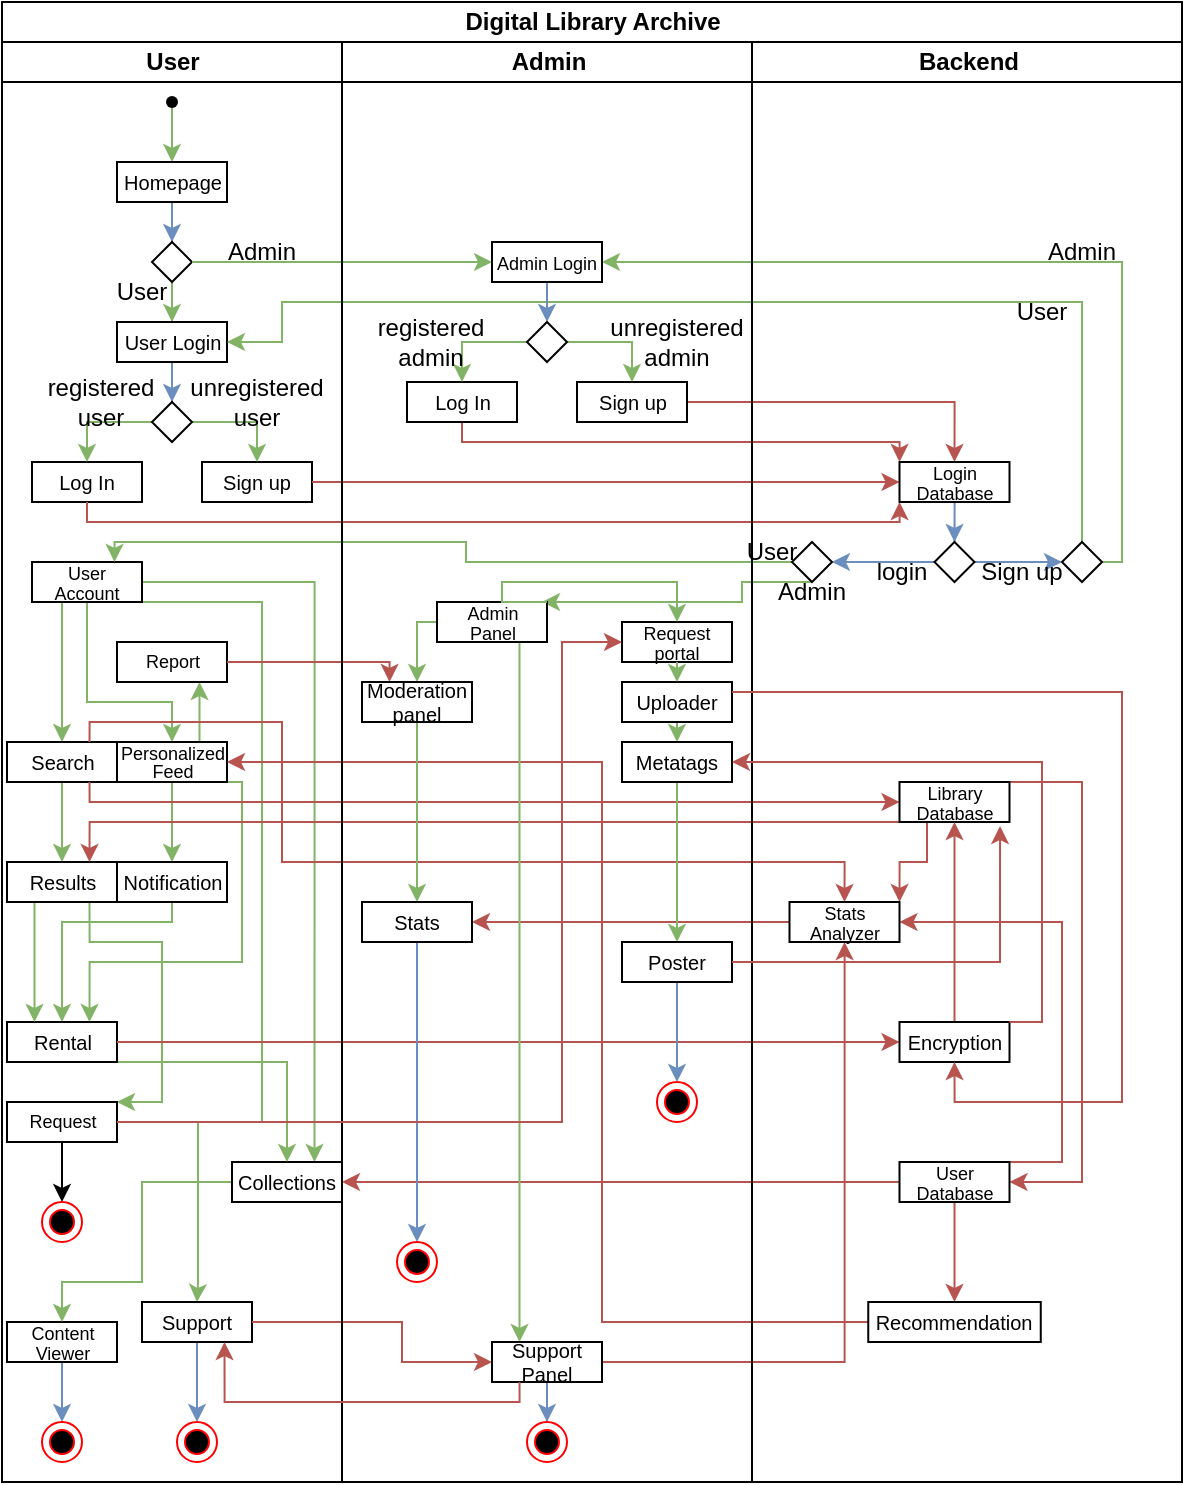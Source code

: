 <mxfile version="24.7.12">
  <diagram name="Page-1" id="_6BbtZnAridV8mcd7BpB">
    <mxGraphModel dx="952" dy="519" grid="1" gridSize="10" guides="1" tooltips="1" connect="1" arrows="1" fold="1" page="1" pageScale="1" pageWidth="850" pageHeight="1100" math="0" shadow="0">
      <root>
        <mxCell id="0" />
        <mxCell id="1" parent="0" />
        <mxCell id="GMaoftWNbb0csuufRk0r-76" style="edgeStyle=orthogonalEdgeStyle;rounded=0;orthogonalLoop=1;jettySize=auto;html=1;entryX=0;entryY=0.5;entryDx=0;entryDy=0;" parent="1" edge="1">
          <mxGeometry relative="1" as="geometry">
            <Array as="points">
              <mxPoint x="440" y="350" />
              <mxPoint x="10" y="350" />
              <mxPoint x="10" y="500" />
            </Array>
            <mxPoint x="440" y="300" as="sourcePoint" />
          </mxGeometry>
        </mxCell>
        <mxCell id="sQbzJU6BTs8ZrNbQ2yf6-5" value="Digital Library Archive" style="swimlane;childLayout=stackLayout;resizeParent=1;resizeParentMax=0;startSize=20;html=1;" parent="1" vertex="1">
          <mxGeometry x="240" y="20" width="590" height="740" as="geometry">
            <mxRectangle x="220" y="20" width="160" height="30" as="alternateBounds" />
          </mxGeometry>
        </mxCell>
        <mxCell id="sQbzJU6BTs8ZrNbQ2yf6-6" value="User" style="swimlane;startSize=20;html=1;" parent="sQbzJU6BTs8ZrNbQ2yf6-5" vertex="1">
          <mxGeometry y="20" width="170" height="720" as="geometry">
            <mxRectangle y="20" width="40" height="560" as="alternateBounds" />
          </mxGeometry>
        </mxCell>
        <mxCell id="hMkO9IF_Y1Dr7hpX967E-74" style="edgeStyle=orthogonalEdgeStyle;rounded=0;orthogonalLoop=1;jettySize=auto;html=1;entryX=0.5;entryY=0;entryDx=0;entryDy=0;strokeColor=#82b366;fillColor=#d5e8d4;" edge="1" parent="sQbzJU6BTs8ZrNbQ2yf6-6" source="sQbzJU6BTs8ZrNbQ2yf6-10" target="sQbzJU6BTs8ZrNbQ2yf6-46">
          <mxGeometry relative="1" as="geometry" />
        </mxCell>
        <mxCell id="sQbzJU6BTs8ZrNbQ2yf6-10" value="" style="shape=waypoint;sketch=0;fillStyle=solid;size=6;pointerEvents=1;points=[];fillColor=none;resizable=0;rotatable=0;perimeter=centerPerimeter;snapToPoint=1;" parent="sQbzJU6BTs8ZrNbQ2yf6-6" vertex="1">
          <mxGeometry x="75" y="20" width="20" height="20" as="geometry" />
        </mxCell>
        <mxCell id="hMkO9IF_Y1Dr7hpX967E-48" style="edgeStyle=orthogonalEdgeStyle;rounded=0;orthogonalLoop=1;jettySize=auto;html=1;entryX=0.5;entryY=0;entryDx=0;entryDy=0;fillColor=#dae8fc;strokeColor=#6c8ebf;" edge="1" parent="sQbzJU6BTs8ZrNbQ2yf6-6" source="sQbzJU6BTs8ZrNbQ2yf6-46" target="hMkO9IF_Y1Dr7hpX967E-47">
          <mxGeometry relative="1" as="geometry" />
        </mxCell>
        <mxCell id="sQbzJU6BTs8ZrNbQ2yf6-46" value="Homepage" style="rounded=0;whiteSpace=wrap;html=1;fontSize=10;" parent="sQbzJU6BTs8ZrNbQ2yf6-6" vertex="1">
          <mxGeometry x="57.5" y="60" width="55" height="20" as="geometry" />
        </mxCell>
        <mxCell id="hMkO9IF_Y1Dr7hpX967E-43" value="Sign up" style="rounded=0;whiteSpace=wrap;html=1;fontSize=10;" vertex="1" parent="sQbzJU6BTs8ZrNbQ2yf6-6">
          <mxGeometry x="100" y="210" width="55" height="20" as="geometry" />
        </mxCell>
        <mxCell id="hMkO9IF_Y1Dr7hpX967E-44" value="Log In" style="rounded=0;whiteSpace=wrap;html=1;fontSize=10;" vertex="1" parent="sQbzJU6BTs8ZrNbQ2yf6-6">
          <mxGeometry x="15" y="210" width="55" height="20" as="geometry" />
        </mxCell>
        <mxCell id="hMkO9IF_Y1Dr7hpX967E-53" style="edgeStyle=orthogonalEdgeStyle;rounded=0;orthogonalLoop=1;jettySize=auto;html=1;entryX=0.5;entryY=0;entryDx=0;entryDy=0;fillColor=#d5e8d4;strokeColor=#82b366;" edge="1" parent="sQbzJU6BTs8ZrNbQ2yf6-6" source="hMkO9IF_Y1Dr7hpX967E-47" target="hMkO9IF_Y1Dr7hpX967E-49">
          <mxGeometry relative="1" as="geometry" />
        </mxCell>
        <mxCell id="hMkO9IF_Y1Dr7hpX967E-47" value="" style="rhombus;whiteSpace=wrap;html=1;" vertex="1" parent="sQbzJU6BTs8ZrNbQ2yf6-6">
          <mxGeometry x="75" y="100" width="20" height="20" as="geometry" />
        </mxCell>
        <mxCell id="hMkO9IF_Y1Dr7hpX967E-58" style="edgeStyle=orthogonalEdgeStyle;rounded=0;orthogonalLoop=1;jettySize=auto;html=1;entryX=0.5;entryY=0;entryDx=0;entryDy=0;fillColor=#dae8fc;strokeColor=#6c8ebf;" edge="1" parent="sQbzJU6BTs8ZrNbQ2yf6-6" source="hMkO9IF_Y1Dr7hpX967E-49" target="hMkO9IF_Y1Dr7hpX967E-55">
          <mxGeometry relative="1" as="geometry" />
        </mxCell>
        <mxCell id="hMkO9IF_Y1Dr7hpX967E-49" value="User Login" style="rounded=0;whiteSpace=wrap;html=1;fontSize=10;" vertex="1" parent="sQbzJU6BTs8ZrNbQ2yf6-6">
          <mxGeometry x="57.5" y="140" width="55" height="20" as="geometry" />
        </mxCell>
        <mxCell id="hMkO9IF_Y1Dr7hpX967E-56" style="edgeStyle=orthogonalEdgeStyle;rounded=0;orthogonalLoop=1;jettySize=auto;html=1;exitX=0;exitY=0.5;exitDx=0;exitDy=0;entryX=0.5;entryY=0;entryDx=0;entryDy=0;fillColor=#d5e8d4;strokeColor=#82b366;" edge="1" parent="sQbzJU6BTs8ZrNbQ2yf6-6" source="hMkO9IF_Y1Dr7hpX967E-55" target="hMkO9IF_Y1Dr7hpX967E-44">
          <mxGeometry relative="1" as="geometry" />
        </mxCell>
        <mxCell id="hMkO9IF_Y1Dr7hpX967E-57" style="edgeStyle=orthogonalEdgeStyle;rounded=0;orthogonalLoop=1;jettySize=auto;html=1;exitX=1;exitY=0.5;exitDx=0;exitDy=0;entryX=0.5;entryY=0;entryDx=0;entryDy=0;fillColor=#d5e8d4;strokeColor=#82b366;" edge="1" parent="sQbzJU6BTs8ZrNbQ2yf6-6" source="hMkO9IF_Y1Dr7hpX967E-55" target="hMkO9IF_Y1Dr7hpX967E-43">
          <mxGeometry relative="1" as="geometry" />
        </mxCell>
        <mxCell id="hMkO9IF_Y1Dr7hpX967E-55" value="" style="rhombus;whiteSpace=wrap;html=1;" vertex="1" parent="sQbzJU6BTs8ZrNbQ2yf6-6">
          <mxGeometry x="75" y="180" width="20" height="20" as="geometry" />
        </mxCell>
        <mxCell id="hMkO9IF_Y1Dr7hpX967E-89" style="edgeStyle=orthogonalEdgeStyle;rounded=0;orthogonalLoop=1;jettySize=auto;html=1;entryX=0.5;entryY=0;entryDx=0;entryDy=0;fillColor=#d5e8d4;strokeColor=#82b366;" edge="1" parent="sQbzJU6BTs8ZrNbQ2yf6-6" source="sQbzJU6BTs8ZrNbQ2yf6-18" target="sQbzJU6BTs8ZrNbQ2yf6-22">
          <mxGeometry relative="1" as="geometry">
            <Array as="points">
              <mxPoint x="43" y="330" />
              <mxPoint x="85" y="330" />
            </Array>
          </mxGeometry>
        </mxCell>
        <mxCell id="hMkO9IF_Y1Dr7hpX967E-91" style="edgeStyle=orthogonalEdgeStyle;rounded=0;orthogonalLoop=1;jettySize=auto;html=1;entryX=0.5;entryY=0;entryDx=0;entryDy=0;fillColor=#d5e8d4;strokeColor=#82b366;" edge="1" parent="sQbzJU6BTs8ZrNbQ2yf6-6" source="sQbzJU6BTs8ZrNbQ2yf6-18" target="sQbzJU6BTs8ZrNbQ2yf6-19">
          <mxGeometry relative="1" as="geometry">
            <Array as="points">
              <mxPoint x="30" y="290" />
            </Array>
          </mxGeometry>
        </mxCell>
        <mxCell id="hMkO9IF_Y1Dr7hpX967E-161" style="edgeStyle=orthogonalEdgeStyle;rounded=0;orthogonalLoop=1;jettySize=auto;html=1;exitX=1;exitY=1;exitDx=0;exitDy=0;entryX=0.5;entryY=0;entryDx=0;entryDy=0;fillColor=#d5e8d4;strokeColor=#82b366;" edge="1" parent="sQbzJU6BTs8ZrNbQ2yf6-6" source="sQbzJU6BTs8ZrNbQ2yf6-18" target="sQbzJU6BTs8ZrNbQ2yf6-26">
          <mxGeometry relative="1" as="geometry">
            <Array as="points">
              <mxPoint x="130" y="280" />
              <mxPoint x="130" y="540" />
              <mxPoint x="98" y="540" />
              <mxPoint x="98" y="620" />
            </Array>
          </mxGeometry>
        </mxCell>
        <mxCell id="hMkO9IF_Y1Dr7hpX967E-169" style="edgeStyle=orthogonalEdgeStyle;rounded=0;orthogonalLoop=1;jettySize=auto;html=1;exitX=1;exitY=0;exitDx=0;exitDy=0;entryX=0.75;entryY=0;entryDx=0;entryDy=0;fillColor=#d5e8d4;strokeColor=#82b366;" edge="1" parent="sQbzJU6BTs8ZrNbQ2yf6-6" source="sQbzJU6BTs8ZrNbQ2yf6-18" target="hMkO9IF_Y1Dr7hpX967E-118">
          <mxGeometry relative="1" as="geometry">
            <Array as="points">
              <mxPoint x="70" y="270" />
              <mxPoint x="156" y="270" />
            </Array>
          </mxGeometry>
        </mxCell>
        <mxCell id="sQbzJU6BTs8ZrNbQ2yf6-18" value="&lt;p style=&quot;line-height: 100%;&quot;&gt;&lt;font style=&quot;font-size: 9px;&quot;&gt;User Account&lt;/font&gt;&lt;/p&gt;" style="rounded=0;whiteSpace=wrap;html=1;fontSize=10;" parent="sQbzJU6BTs8ZrNbQ2yf6-6" vertex="1">
          <mxGeometry x="15" y="260" width="55" height="20" as="geometry" />
        </mxCell>
        <mxCell id="hMkO9IF_Y1Dr7hpX967E-128" style="edgeStyle=orthogonalEdgeStyle;rounded=0;orthogonalLoop=1;jettySize=auto;html=1;entryX=0.5;entryY=0;entryDx=0;entryDy=0;fillColor=#d5e8d4;strokeColor=#82b366;" edge="1" parent="sQbzJU6BTs8ZrNbQ2yf6-6" source="sQbzJU6BTs8ZrNbQ2yf6-22" target="sQbzJU6BTs8ZrNbQ2yf6-63">
          <mxGeometry relative="1" as="geometry" />
        </mxCell>
        <mxCell id="hMkO9IF_Y1Dr7hpX967E-168" style="edgeStyle=orthogonalEdgeStyle;rounded=0;orthogonalLoop=1;jettySize=auto;html=1;exitX=1;exitY=0.5;exitDx=0;exitDy=0;entryX=0.75;entryY=0;entryDx=0;entryDy=0;fillColor=#d5e8d4;strokeColor=#82b366;" edge="1" parent="sQbzJU6BTs8ZrNbQ2yf6-6" source="sQbzJU6BTs8ZrNbQ2yf6-22" target="sQbzJU6BTs8ZrNbQ2yf6-42">
          <mxGeometry relative="1" as="geometry">
            <Array as="points">
              <mxPoint x="113" y="370" />
              <mxPoint x="120" y="370" />
              <mxPoint x="120" y="460" />
              <mxPoint x="44" y="460" />
            </Array>
          </mxGeometry>
        </mxCell>
        <mxCell id="hMkO9IF_Y1Dr7hpX967E-221" style="edgeStyle=orthogonalEdgeStyle;rounded=0;orthogonalLoop=1;jettySize=auto;html=1;exitX=0.75;exitY=0;exitDx=0;exitDy=0;entryX=0.75;entryY=1;entryDx=0;entryDy=0;fillColor=#d5e8d4;strokeColor=#82b366;" edge="1" parent="sQbzJU6BTs8ZrNbQ2yf6-6" source="sQbzJU6BTs8ZrNbQ2yf6-22" target="hMkO9IF_Y1Dr7hpX967E-220">
          <mxGeometry relative="1" as="geometry" />
        </mxCell>
        <mxCell id="sQbzJU6BTs8ZrNbQ2yf6-22" value="&lt;p style=&quot;line-height: 100%; font-size: 9px;&quot;&gt;&lt;font style=&quot;font-size: 9px;&quot;&gt;Personalized Feed&lt;/font&gt;&lt;/p&gt;" style="rounded=0;whiteSpace=wrap;html=1;fontSize=10;" parent="sQbzJU6BTs8ZrNbQ2yf6-6" vertex="1">
          <mxGeometry x="57.5" y="350" width="55" height="20" as="geometry" />
        </mxCell>
        <mxCell id="hMkO9IF_Y1Dr7hpX967E-123" style="edgeStyle=orthogonalEdgeStyle;rounded=0;orthogonalLoop=1;jettySize=auto;html=1;fillColor=#d5e8d4;strokeColor=#82b366;" edge="1" parent="sQbzJU6BTs8ZrNbQ2yf6-6" source="sQbzJU6BTs8ZrNbQ2yf6-19">
          <mxGeometry relative="1" as="geometry">
            <mxPoint x="30.0" y="410.0" as="targetPoint" />
          </mxGeometry>
        </mxCell>
        <mxCell id="sQbzJU6BTs8ZrNbQ2yf6-19" value="Search" style="rounded=0;whiteSpace=wrap;html=1;fontSize=10;" parent="sQbzJU6BTs8ZrNbQ2yf6-6" vertex="1">
          <mxGeometry x="2.5" y="350" width="55" height="20" as="geometry" />
        </mxCell>
        <mxCell id="hMkO9IF_Y1Dr7hpX967E-167" style="edgeStyle=orthogonalEdgeStyle;rounded=0;orthogonalLoop=1;jettySize=auto;html=1;exitX=0.5;exitY=1;exitDx=0;exitDy=0;entryX=0.5;entryY=0;entryDx=0;entryDy=0;fillColor=#d5e8d4;strokeColor=#82b366;" edge="1" parent="sQbzJU6BTs8ZrNbQ2yf6-6" source="sQbzJU6BTs8ZrNbQ2yf6-63" target="sQbzJU6BTs8ZrNbQ2yf6-42">
          <mxGeometry relative="1" as="geometry">
            <Array as="points">
              <mxPoint x="85" y="440" />
              <mxPoint x="30" y="440" />
            </Array>
          </mxGeometry>
        </mxCell>
        <mxCell id="sQbzJU6BTs8ZrNbQ2yf6-63" value="Notification" style="rounded=0;whiteSpace=wrap;html=1;fontSize=10;" parent="sQbzJU6BTs8ZrNbQ2yf6-6" vertex="1">
          <mxGeometry x="57.5" y="410" width="55" height="20" as="geometry" />
        </mxCell>
        <mxCell id="hMkO9IF_Y1Dr7hpX967E-132" style="edgeStyle=orthogonalEdgeStyle;rounded=0;orthogonalLoop=1;jettySize=auto;html=1;entryX=0.5;entryY=0;entryDx=0;entryDy=0;fillColor=#dae8fc;strokeColor=#6c8ebf;" edge="1" parent="sQbzJU6BTs8ZrNbQ2yf6-6" source="sQbzJU6BTs8ZrNbQ2yf6-61" target="hMkO9IF_Y1Dr7hpX967E-130">
          <mxGeometry relative="1" as="geometry" />
        </mxCell>
        <mxCell id="sQbzJU6BTs8ZrNbQ2yf6-61" value="&lt;p style=&quot;line-height: 100%;&quot;&gt;&lt;font style=&quot;font-size: 9px;&quot;&gt;Content Viewer&lt;/font&gt;&lt;/p&gt;" style="rounded=0;whiteSpace=wrap;html=1;fontSize=10;" parent="sQbzJU6BTs8ZrNbQ2yf6-6" vertex="1">
          <mxGeometry x="2.5" y="640" width="55" height="20" as="geometry" />
        </mxCell>
        <mxCell id="hMkO9IF_Y1Dr7hpX967E-122" style="edgeStyle=orthogonalEdgeStyle;rounded=0;orthogonalLoop=1;jettySize=auto;html=1;entryX=0.5;entryY=0;entryDx=0;entryDy=0;fillColor=#d5e8d4;strokeColor=#82b366;" edge="1" parent="sQbzJU6BTs8ZrNbQ2yf6-6" source="hMkO9IF_Y1Dr7hpX967E-118" target="sQbzJU6BTs8ZrNbQ2yf6-61">
          <mxGeometry relative="1" as="geometry">
            <Array as="points">
              <mxPoint x="70" y="570" />
              <mxPoint x="70" y="620" />
              <mxPoint x="30" y="620" />
            </Array>
          </mxGeometry>
        </mxCell>
        <mxCell id="hMkO9IF_Y1Dr7hpX967E-118" value="&lt;font size=&quot;1&quot;&gt;Collections&lt;/font&gt;" style="rounded=0;whiteSpace=wrap;html=1;fontSize=10;" vertex="1" parent="sQbzJU6BTs8ZrNbQ2yf6-6">
          <mxGeometry x="115" y="560" width="55" height="20" as="geometry" />
        </mxCell>
        <mxCell id="hMkO9IF_Y1Dr7hpX967E-170" style="edgeStyle=orthogonalEdgeStyle;rounded=0;orthogonalLoop=1;jettySize=auto;html=1;exitX=1;exitY=1;exitDx=0;exitDy=0;entryX=0.5;entryY=0;entryDx=0;entryDy=0;fillColor=#d5e8d4;strokeColor=#82b366;" edge="1" parent="sQbzJU6BTs8ZrNbQ2yf6-6" source="sQbzJU6BTs8ZrNbQ2yf6-42" target="hMkO9IF_Y1Dr7hpX967E-118">
          <mxGeometry relative="1" as="geometry">
            <Array as="points">
              <mxPoint x="143" y="510" />
            </Array>
          </mxGeometry>
        </mxCell>
        <mxCell id="sQbzJU6BTs8ZrNbQ2yf6-42" value="Rental" style="rounded=0;whiteSpace=wrap;html=1;fontSize=10;" parent="sQbzJU6BTs8ZrNbQ2yf6-6" vertex="1">
          <mxGeometry x="2.5" y="490" width="55" height="20" as="geometry" />
        </mxCell>
        <mxCell id="hMkO9IF_Y1Dr7hpX967E-166" style="edgeStyle=orthogonalEdgeStyle;rounded=0;orthogonalLoop=1;jettySize=auto;html=1;exitX=0.25;exitY=1;exitDx=0;exitDy=0;entryX=0.25;entryY=0;entryDx=0;entryDy=0;fillColor=#d5e8d4;strokeColor=#82b366;" edge="1" parent="sQbzJU6BTs8ZrNbQ2yf6-6" source="hMkO9IF_Y1Dr7hpX967E-124" target="sQbzJU6BTs8ZrNbQ2yf6-42">
          <mxGeometry relative="1" as="geometry" />
        </mxCell>
        <mxCell id="hMkO9IF_Y1Dr7hpX967E-239" style="edgeStyle=orthogonalEdgeStyle;rounded=0;orthogonalLoop=1;jettySize=auto;html=1;exitX=0.75;exitY=1;exitDx=0;exitDy=0;entryX=1;entryY=0;entryDx=0;entryDy=0;fillColor=#d5e8d4;strokeColor=#82b366;" edge="1" parent="sQbzJU6BTs8ZrNbQ2yf6-6" source="hMkO9IF_Y1Dr7hpX967E-124" target="hMkO9IF_Y1Dr7hpX967E-223">
          <mxGeometry relative="1" as="geometry">
            <Array as="points">
              <mxPoint x="44" y="450" />
              <mxPoint x="80" y="450" />
              <mxPoint x="80" y="530" />
            </Array>
          </mxGeometry>
        </mxCell>
        <mxCell id="hMkO9IF_Y1Dr7hpX967E-124" value="Results" style="rounded=0;whiteSpace=wrap;html=1;fontSize=10;" vertex="1" parent="sQbzJU6BTs8ZrNbQ2yf6-6">
          <mxGeometry x="2.5" y="410" width="55" height="20" as="geometry" />
        </mxCell>
        <mxCell id="hMkO9IF_Y1Dr7hpX967E-130" value="" style="ellipse;html=1;shape=endState;fillColor=#000000;strokeColor=#ff0000;" vertex="1" parent="sQbzJU6BTs8ZrNbQ2yf6-6">
          <mxGeometry x="20" y="690" width="20" height="20" as="geometry" />
        </mxCell>
        <mxCell id="hMkO9IF_Y1Dr7hpX967E-141" style="edgeStyle=orthogonalEdgeStyle;rounded=0;orthogonalLoop=1;jettySize=auto;html=1;entryX=0.5;entryY=0;entryDx=0;entryDy=0;fillColor=#dae8fc;strokeColor=#6c8ebf;" edge="1" parent="sQbzJU6BTs8ZrNbQ2yf6-6" source="sQbzJU6BTs8ZrNbQ2yf6-26" target="hMkO9IF_Y1Dr7hpX967E-131">
          <mxGeometry relative="1" as="geometry" />
        </mxCell>
        <mxCell id="sQbzJU6BTs8ZrNbQ2yf6-26" value="Support" style="rounded=0;whiteSpace=wrap;html=1;fontSize=10;" parent="sQbzJU6BTs8ZrNbQ2yf6-6" vertex="1">
          <mxGeometry x="70" y="630" width="55" height="20" as="geometry" />
        </mxCell>
        <mxCell id="hMkO9IF_Y1Dr7hpX967E-131" value="" style="ellipse;html=1;shape=endState;fillColor=#000000;strokeColor=#ff0000;" vertex="1" parent="sQbzJU6BTs8ZrNbQ2yf6-6">
          <mxGeometry x="87.5" y="690" width="20" height="20" as="geometry" />
        </mxCell>
        <mxCell id="hMkO9IF_Y1Dr7hpX967E-204" value="Admin" style="text;html=1;align=center;verticalAlign=middle;whiteSpace=wrap;rounded=0;" vertex="1" parent="sQbzJU6BTs8ZrNbQ2yf6-6">
          <mxGeometry x="100" y="90" width="60" height="30" as="geometry" />
        </mxCell>
        <mxCell id="hMkO9IF_Y1Dr7hpX967E-205" value="User" style="text;html=1;align=center;verticalAlign=middle;whiteSpace=wrap;rounded=0;" vertex="1" parent="sQbzJU6BTs8ZrNbQ2yf6-6">
          <mxGeometry x="40" y="110" width="60" height="30" as="geometry" />
        </mxCell>
        <mxCell id="hMkO9IF_Y1Dr7hpX967E-206" value="registered user" style="text;html=1;align=center;verticalAlign=middle;whiteSpace=wrap;rounded=0;" vertex="1" parent="sQbzJU6BTs8ZrNbQ2yf6-6">
          <mxGeometry x="27.5" y="170" width="42.5" height="20" as="geometry" />
        </mxCell>
        <mxCell id="hMkO9IF_Y1Dr7hpX967E-209" value="unregistered user" style="text;html=1;align=center;verticalAlign=middle;whiteSpace=wrap;rounded=0;" vertex="1" parent="sQbzJU6BTs8ZrNbQ2yf6-6">
          <mxGeometry x="106.25" y="170" width="42.5" height="20" as="geometry" />
        </mxCell>
        <mxCell id="hMkO9IF_Y1Dr7hpX967E-220" value="&lt;p style=&quot;line-height: 100%; font-size: 9px;&quot;&gt;Report&lt;/p&gt;" style="rounded=0;whiteSpace=wrap;html=1;fontSize=10;" vertex="1" parent="sQbzJU6BTs8ZrNbQ2yf6-6">
          <mxGeometry x="57.5" y="300" width="55" height="20" as="geometry" />
        </mxCell>
        <mxCell id="hMkO9IF_Y1Dr7hpX967E-242" style="edgeStyle=orthogonalEdgeStyle;rounded=0;orthogonalLoop=1;jettySize=auto;html=1;entryX=0.5;entryY=0;entryDx=0;entryDy=0;" edge="1" parent="sQbzJU6BTs8ZrNbQ2yf6-6" source="hMkO9IF_Y1Dr7hpX967E-223" target="hMkO9IF_Y1Dr7hpX967E-241">
          <mxGeometry relative="1" as="geometry" />
        </mxCell>
        <mxCell id="hMkO9IF_Y1Dr7hpX967E-223" value="&lt;p style=&quot;line-height: 100%; font-size: 9px;&quot;&gt;Request&lt;/p&gt;" style="rounded=0;whiteSpace=wrap;html=1;fontSize=10;" vertex="1" parent="sQbzJU6BTs8ZrNbQ2yf6-6">
          <mxGeometry x="2.5" y="530" width="55" height="20" as="geometry" />
        </mxCell>
        <mxCell id="hMkO9IF_Y1Dr7hpX967E-241" value="" style="ellipse;html=1;shape=endState;fillColor=#000000;strokeColor=#ff0000;" vertex="1" parent="sQbzJU6BTs8ZrNbQ2yf6-6">
          <mxGeometry x="20" y="580" width="20" height="20" as="geometry" />
        </mxCell>
        <mxCell id="hMkO9IF_Y1Dr7hpX967E-54" style="edgeStyle=orthogonalEdgeStyle;rounded=0;orthogonalLoop=1;jettySize=auto;html=1;entryX=0;entryY=0.5;entryDx=0;entryDy=0;fillColor=#d5e8d4;strokeColor=#82b366;" edge="1" parent="sQbzJU6BTs8ZrNbQ2yf6-5" source="hMkO9IF_Y1Dr7hpX967E-47" target="hMkO9IF_Y1Dr7hpX967E-50">
          <mxGeometry relative="1" as="geometry" />
        </mxCell>
        <mxCell id="hMkO9IF_Y1Dr7hpX967E-67" style="edgeStyle=orthogonalEdgeStyle;rounded=0;orthogonalLoop=1;jettySize=auto;html=1;entryX=0;entryY=0.5;entryDx=0;entryDy=0;fillColor=#f8cecc;strokeColor=#b85450;" edge="1" parent="sQbzJU6BTs8ZrNbQ2yf6-5" source="hMkO9IF_Y1Dr7hpX967E-43" target="sQbzJU6BTs8ZrNbQ2yf6-21">
          <mxGeometry relative="1" as="geometry" />
        </mxCell>
        <mxCell id="hMkO9IF_Y1Dr7hpX967E-71" style="edgeStyle=orthogonalEdgeStyle;rounded=0;orthogonalLoop=1;jettySize=auto;html=1;exitX=1;exitY=0.5;exitDx=0;exitDy=0;entryX=0.5;entryY=0;entryDx=0;entryDy=0;fillColor=#f8cecc;strokeColor=#b85450;" edge="1" parent="sQbzJU6BTs8ZrNbQ2yf6-5" source="hMkO9IF_Y1Dr7hpX967E-59" target="sQbzJU6BTs8ZrNbQ2yf6-21">
          <mxGeometry relative="1" as="geometry" />
        </mxCell>
        <mxCell id="hMkO9IF_Y1Dr7hpX967E-73" style="edgeStyle=orthogonalEdgeStyle;rounded=0;orthogonalLoop=1;jettySize=auto;html=1;exitX=0.5;exitY=1;exitDx=0;exitDy=0;entryX=0;entryY=1;entryDx=0;entryDy=0;fillColor=#f8cecc;strokeColor=#b85450;" edge="1" parent="sQbzJU6BTs8ZrNbQ2yf6-5" source="hMkO9IF_Y1Dr7hpX967E-44" target="sQbzJU6BTs8ZrNbQ2yf6-21">
          <mxGeometry relative="1" as="geometry">
            <Array as="points">
              <mxPoint x="43" y="260" />
              <mxPoint x="449" y="260" />
            </Array>
          </mxGeometry>
        </mxCell>
        <mxCell id="hMkO9IF_Y1Dr7hpX967E-80" style="edgeStyle=orthogonalEdgeStyle;rounded=0;orthogonalLoop=1;jettySize=auto;html=1;entryX=1;entryY=0.5;entryDx=0;entryDy=0;fillColor=#d5e8d4;strokeColor=#82b366;" edge="1" parent="sQbzJU6BTs8ZrNbQ2yf6-5" source="hMkO9IF_Y1Dr7hpX967E-78" target="hMkO9IF_Y1Dr7hpX967E-50">
          <mxGeometry relative="1" as="geometry">
            <Array as="points">
              <mxPoint x="560" y="280" />
              <mxPoint x="560" y="130" />
            </Array>
          </mxGeometry>
        </mxCell>
        <mxCell id="hMkO9IF_Y1Dr7hpX967E-81" style="edgeStyle=orthogonalEdgeStyle;rounded=0;orthogonalLoop=1;jettySize=auto;html=1;entryX=1;entryY=0.5;entryDx=0;entryDy=0;exitX=0.5;exitY=0;exitDx=0;exitDy=0;fillColor=#d5e8d4;strokeColor=#82b366;" edge="1" parent="sQbzJU6BTs8ZrNbQ2yf6-5" source="hMkO9IF_Y1Dr7hpX967E-78" target="hMkO9IF_Y1Dr7hpX967E-49">
          <mxGeometry relative="1" as="geometry">
            <mxPoint x="540" y="280" as="sourcePoint" />
            <Array as="points">
              <mxPoint x="540" y="270" />
              <mxPoint x="540" y="150" />
              <mxPoint x="140" y="150" />
              <mxPoint x="140" y="170" />
            </Array>
          </mxGeometry>
        </mxCell>
        <mxCell id="hMkO9IF_Y1Dr7hpX967E-99" style="edgeStyle=orthogonalEdgeStyle;rounded=0;orthogonalLoop=1;jettySize=auto;html=1;exitX=0.5;exitY=1;exitDx=0;exitDy=0;fillColor=#d5e8d4;strokeColor=#82b366;" edge="1" parent="sQbzJU6BTs8ZrNbQ2yf6-5" source="hMkO9IF_Y1Dr7hpX967E-82">
          <mxGeometry relative="1" as="geometry">
            <mxPoint x="270" y="300" as="targetPoint" />
            <Array as="points">
              <mxPoint x="370" y="290" />
              <mxPoint x="370" y="300" />
            </Array>
          </mxGeometry>
        </mxCell>
        <mxCell id="hMkO9IF_Y1Dr7hpX967E-101" style="edgeStyle=orthogonalEdgeStyle;rounded=0;orthogonalLoop=1;jettySize=auto;html=1;entryX=0;entryY=0;entryDx=0;entryDy=0;fillColor=#f8cecc;strokeColor=#b85450;" edge="1" parent="sQbzJU6BTs8ZrNbQ2yf6-5" source="hMkO9IF_Y1Dr7hpX967E-60" target="sQbzJU6BTs8ZrNbQ2yf6-21">
          <mxGeometry relative="1" as="geometry">
            <Array as="points">
              <mxPoint x="230" y="220" />
              <mxPoint x="449" y="220" />
            </Array>
          </mxGeometry>
        </mxCell>
        <mxCell id="hMkO9IF_Y1Dr7hpX967E-152" style="edgeStyle=orthogonalEdgeStyle;rounded=0;orthogonalLoop=1;jettySize=auto;html=1;exitX=0.75;exitY=1;exitDx=0;exitDy=0;entryX=0;entryY=0.5;entryDx=0;entryDy=0;fillColor=#f8cecc;strokeColor=#b85450;" edge="1" parent="sQbzJU6BTs8ZrNbQ2yf6-5" source="sQbzJU6BTs8ZrNbQ2yf6-19" target="sQbzJU6BTs8ZrNbQ2yf6-23">
          <mxGeometry relative="1" as="geometry">
            <Array as="points">
              <mxPoint x="44" y="400" />
            </Array>
          </mxGeometry>
        </mxCell>
        <mxCell id="hMkO9IF_Y1Dr7hpX967E-153" style="edgeStyle=orthogonalEdgeStyle;rounded=0;orthogonalLoop=1;jettySize=auto;html=1;exitX=0;exitY=1;exitDx=0;exitDy=0;entryX=0.75;entryY=0;entryDx=0;entryDy=0;fillColor=#f8cecc;strokeColor=#b85450;" edge="1" parent="sQbzJU6BTs8ZrNbQ2yf6-5" source="sQbzJU6BTs8ZrNbQ2yf6-23" target="hMkO9IF_Y1Dr7hpX967E-124">
          <mxGeometry relative="1" as="geometry">
            <Array as="points">
              <mxPoint x="44" y="410" />
            </Array>
          </mxGeometry>
        </mxCell>
        <mxCell id="hMkO9IF_Y1Dr7hpX967E-155" style="edgeStyle=orthogonalEdgeStyle;rounded=0;orthogonalLoop=1;jettySize=auto;html=1;exitX=1;exitY=0.5;exitDx=0;exitDy=0;entryX=0;entryY=0.5;entryDx=0;entryDy=0;fillColor=#f8cecc;strokeColor=#b85450;" edge="1" parent="sQbzJU6BTs8ZrNbQ2yf6-5" source="sQbzJU6BTs8ZrNbQ2yf6-42" target="hMkO9IF_Y1Dr7hpX967E-8">
          <mxGeometry relative="1" as="geometry" />
        </mxCell>
        <mxCell id="hMkO9IF_Y1Dr7hpX967E-162" style="edgeStyle=orthogonalEdgeStyle;rounded=0;orthogonalLoop=1;jettySize=auto;html=1;exitX=1;exitY=0.5;exitDx=0;exitDy=0;entryX=0;entryY=0.5;entryDx=0;entryDy=0;fillColor=#f8cecc;strokeColor=#b85450;" edge="1" parent="sQbzJU6BTs8ZrNbQ2yf6-5" source="sQbzJU6BTs8ZrNbQ2yf6-26" target="hMkO9IF_Y1Dr7hpX967E-94">
          <mxGeometry relative="1" as="geometry">
            <Array as="points">
              <mxPoint x="200" y="660" />
              <mxPoint x="200" y="680" />
            </Array>
          </mxGeometry>
        </mxCell>
        <mxCell id="hMkO9IF_Y1Dr7hpX967E-172" style="edgeStyle=orthogonalEdgeStyle;rounded=0;orthogonalLoop=1;jettySize=auto;html=1;entryX=1;entryY=0.5;entryDx=0;entryDy=0;fillColor=#f8cecc;strokeColor=#b85450;" edge="1" parent="sQbzJU6BTs8ZrNbQ2yf6-5" source="hMkO9IF_Y1Dr7hpX967E-133" target="hMkO9IF_Y1Dr7hpX967E-118">
          <mxGeometry relative="1" as="geometry" />
        </mxCell>
        <mxCell id="hMkO9IF_Y1Dr7hpX967E-177" style="edgeStyle=orthogonalEdgeStyle;rounded=0;orthogonalLoop=1;jettySize=auto;html=1;entryX=1;entryY=0.5;entryDx=0;entryDy=0;fillColor=#f8cecc;strokeColor=#b85450;" edge="1" parent="sQbzJU6BTs8ZrNbQ2yf6-5" source="hMkO9IF_Y1Dr7hpX967E-173" target="sQbzJU6BTs8ZrNbQ2yf6-22">
          <mxGeometry relative="1" as="geometry">
            <Array as="points">
              <mxPoint x="300" y="660" />
              <mxPoint x="300" y="380" />
            </Array>
          </mxGeometry>
        </mxCell>
        <mxCell id="hMkO9IF_Y1Dr7hpX967E-199" style="edgeStyle=orthogonalEdgeStyle;rounded=0;orthogonalLoop=1;jettySize=auto;html=1;exitX=0;exitY=0.5;exitDx=0;exitDy=0;entryX=1;entryY=0.5;entryDx=0;entryDy=0;fillColor=#f8cecc;strokeColor=#b85450;" edge="1" parent="sQbzJU6BTs8ZrNbQ2yf6-5" source="hMkO9IF_Y1Dr7hpX967E-191" target="sQbzJU6BTs8ZrNbQ2yf6-24">
          <mxGeometry relative="1" as="geometry" />
        </mxCell>
        <mxCell id="hMkO9IF_Y1Dr7hpX967E-202" style="edgeStyle=orthogonalEdgeStyle;rounded=0;orthogonalLoop=1;jettySize=auto;html=1;exitX=1;exitY=0.5;exitDx=0;exitDy=0;fillColor=#f8cecc;strokeColor=#b85450;" edge="1" parent="sQbzJU6BTs8ZrNbQ2yf6-5" source="hMkO9IF_Y1Dr7hpX967E-94" target="hMkO9IF_Y1Dr7hpX967E-191">
          <mxGeometry relative="1" as="geometry" />
        </mxCell>
        <mxCell id="hMkO9IF_Y1Dr7hpX967E-203" style="edgeStyle=orthogonalEdgeStyle;rounded=0;orthogonalLoop=1;jettySize=auto;html=1;exitX=0.75;exitY=0;exitDx=0;exitDy=0;entryX=0.5;entryY=0;entryDx=0;entryDy=0;fillColor=#f8cecc;strokeColor=#b85450;" edge="1" parent="sQbzJU6BTs8ZrNbQ2yf6-5" source="sQbzJU6BTs8ZrNbQ2yf6-19" target="hMkO9IF_Y1Dr7hpX967E-191">
          <mxGeometry relative="1" as="geometry">
            <Array as="points">
              <mxPoint x="44" y="360" />
              <mxPoint x="140" y="360" />
              <mxPoint x="140" y="430" />
              <mxPoint x="421" y="430" />
            </Array>
          </mxGeometry>
        </mxCell>
        <mxCell id="hMkO9IF_Y1Dr7hpX967E-218" style="edgeStyle=orthogonalEdgeStyle;rounded=0;orthogonalLoop=1;jettySize=auto;html=1;exitX=0;exitY=0.5;exitDx=0;exitDy=0;entryX=0.75;entryY=0;entryDx=0;entryDy=0;fillColor=#d5e8d4;strokeColor=#82b366;" edge="1" parent="sQbzJU6BTs8ZrNbQ2yf6-5" source="hMkO9IF_Y1Dr7hpX967E-82" target="sQbzJU6BTs8ZrNbQ2yf6-18">
          <mxGeometry relative="1" as="geometry">
            <Array as="points">
              <mxPoint x="232" y="280" />
              <mxPoint x="232" y="270" />
              <mxPoint x="56" y="270" />
            </Array>
          </mxGeometry>
        </mxCell>
        <mxCell id="hMkO9IF_Y1Dr7hpX967E-222" style="edgeStyle=orthogonalEdgeStyle;rounded=0;orthogonalLoop=1;jettySize=auto;html=1;exitX=1;exitY=0.5;exitDx=0;exitDy=0;entryX=0.25;entryY=0;entryDx=0;entryDy=0;fillColor=#f8cecc;strokeColor=#b85450;" edge="1" parent="sQbzJU6BTs8ZrNbQ2yf6-5" source="hMkO9IF_Y1Dr7hpX967E-220" target="hMkO9IF_Y1Dr7hpX967E-96">
          <mxGeometry relative="1" as="geometry">
            <Array as="points">
              <mxPoint x="194" y="330" />
            </Array>
          </mxGeometry>
        </mxCell>
        <mxCell id="sQbzJU6BTs8ZrNbQ2yf6-7" value="Admin" style="swimlane;startSize=20;html=1;" parent="sQbzJU6BTs8ZrNbQ2yf6-5" vertex="1">
          <mxGeometry x="170" y="20" width="205" height="720" as="geometry" />
        </mxCell>
        <mxCell id="hMkO9IF_Y1Dr7hpX967E-116" style="edgeStyle=orthogonalEdgeStyle;rounded=0;orthogonalLoop=1;jettySize=auto;html=1;exitX=0;exitY=0.5;exitDx=0;exitDy=0;entryX=0.5;entryY=0;entryDx=0;entryDy=0;fillColor=#d5e8d4;strokeColor=#82b366;" edge="1" parent="sQbzJU6BTs8ZrNbQ2yf6-7" source="sQbzJU6BTs8ZrNbQ2yf6-20" target="hMkO9IF_Y1Dr7hpX967E-96">
          <mxGeometry relative="1" as="geometry" />
        </mxCell>
        <mxCell id="hMkO9IF_Y1Dr7hpX967E-225" style="edgeStyle=orthogonalEdgeStyle;rounded=0;orthogonalLoop=1;jettySize=auto;html=1;exitX=0.75;exitY=1;exitDx=0;exitDy=0;entryX=0.25;entryY=0;entryDx=0;entryDy=0;fillColor=#d5e8d4;strokeColor=#82b366;" edge="1" parent="sQbzJU6BTs8ZrNbQ2yf6-7" source="sQbzJU6BTs8ZrNbQ2yf6-20" target="hMkO9IF_Y1Dr7hpX967E-94">
          <mxGeometry relative="1" as="geometry">
            <Array as="points" />
          </mxGeometry>
        </mxCell>
        <mxCell id="sQbzJU6BTs8ZrNbQ2yf6-20" value="&lt;font style=&quot;font-size: 9px;&quot;&gt;Admin&lt;/font&gt;&lt;div style=&quot;line-height: 100%; font-size: 9px;&quot;&gt;Panel&lt;/div&gt;" style="rounded=0;whiteSpace=wrap;html=1;fontSize=10;" parent="sQbzJU6BTs8ZrNbQ2yf6-7" vertex="1">
          <mxGeometry x="47.5" y="280" width="55" height="20" as="geometry" />
        </mxCell>
        <mxCell id="hMkO9IF_Y1Dr7hpX967E-64" style="edgeStyle=orthogonalEdgeStyle;rounded=0;orthogonalLoop=1;jettySize=auto;html=1;exitX=0.5;exitY=1;exitDx=0;exitDy=0;entryX=0.5;entryY=0;entryDx=0;entryDy=0;fillColor=#dae8fc;strokeColor=#6c8ebf;" edge="1" parent="sQbzJU6BTs8ZrNbQ2yf6-7" source="hMkO9IF_Y1Dr7hpX967E-50" target="hMkO9IF_Y1Dr7hpX967E-63">
          <mxGeometry relative="1" as="geometry" />
        </mxCell>
        <mxCell id="hMkO9IF_Y1Dr7hpX967E-50" value="&lt;p style=&quot;line-height: 100%;&quot;&gt;&lt;font style=&quot;font-size: 9px;&quot;&gt;Admin Login&lt;/font&gt;&lt;/p&gt;" style="rounded=0;whiteSpace=wrap;html=1;fontSize=10;" vertex="1" parent="sQbzJU6BTs8ZrNbQ2yf6-7">
          <mxGeometry x="75" y="100" width="55" height="20" as="geometry" />
        </mxCell>
        <mxCell id="hMkO9IF_Y1Dr7hpX967E-59" value="Sign up" style="rounded=0;whiteSpace=wrap;html=1;fontSize=10;" vertex="1" parent="sQbzJU6BTs8ZrNbQ2yf6-7">
          <mxGeometry x="117.5" y="170" width="55" height="20" as="geometry" />
        </mxCell>
        <mxCell id="hMkO9IF_Y1Dr7hpX967E-60" value="Log In" style="rounded=0;whiteSpace=wrap;html=1;fontSize=10;" vertex="1" parent="sQbzJU6BTs8ZrNbQ2yf6-7">
          <mxGeometry x="32.5" y="170" width="55" height="20" as="geometry" />
        </mxCell>
        <mxCell id="hMkO9IF_Y1Dr7hpX967E-61" style="edgeStyle=orthogonalEdgeStyle;rounded=0;orthogonalLoop=1;jettySize=auto;html=1;exitX=0;exitY=0.5;exitDx=0;exitDy=0;entryX=0.5;entryY=0;entryDx=0;entryDy=0;fillColor=#d5e8d4;strokeColor=#82b366;" edge="1" parent="sQbzJU6BTs8ZrNbQ2yf6-7" source="hMkO9IF_Y1Dr7hpX967E-63" target="hMkO9IF_Y1Dr7hpX967E-60">
          <mxGeometry relative="1" as="geometry" />
        </mxCell>
        <mxCell id="hMkO9IF_Y1Dr7hpX967E-62" style="edgeStyle=orthogonalEdgeStyle;rounded=0;orthogonalLoop=1;jettySize=auto;html=1;exitX=1;exitY=0.5;exitDx=0;exitDy=0;entryX=0.5;entryY=0;entryDx=0;entryDy=0;fillColor=#d5e8d4;strokeColor=#82b366;" edge="1" parent="sQbzJU6BTs8ZrNbQ2yf6-7" source="hMkO9IF_Y1Dr7hpX967E-63" target="hMkO9IF_Y1Dr7hpX967E-59">
          <mxGeometry relative="1" as="geometry" />
        </mxCell>
        <mxCell id="hMkO9IF_Y1Dr7hpX967E-63" value="" style="rhombus;whiteSpace=wrap;html=1;" vertex="1" parent="sQbzJU6BTs8ZrNbQ2yf6-7">
          <mxGeometry x="92.5" y="140" width="20" height="20" as="geometry" />
        </mxCell>
        <mxCell id="hMkO9IF_Y1Dr7hpX967E-180" style="edgeStyle=orthogonalEdgeStyle;rounded=0;orthogonalLoop=1;jettySize=auto;html=1;entryX=0.5;entryY=0;entryDx=0;entryDy=0;fillColor=#dae8fc;strokeColor=#6c8ebf;" edge="1" parent="sQbzJU6BTs8ZrNbQ2yf6-7" source="hMkO9IF_Y1Dr7hpX967E-94" target="hMkO9IF_Y1Dr7hpX967E-179">
          <mxGeometry relative="1" as="geometry" />
        </mxCell>
        <mxCell id="hMkO9IF_Y1Dr7hpX967E-94" value="Support Panel" style="rounded=0;whiteSpace=wrap;html=1;fontSize=10;" vertex="1" parent="sQbzJU6BTs8ZrNbQ2yf6-7">
          <mxGeometry x="75" y="650" width="55" height="20" as="geometry" />
        </mxCell>
        <mxCell id="hMkO9IF_Y1Dr7hpX967E-138" style="edgeStyle=orthogonalEdgeStyle;rounded=0;orthogonalLoop=1;jettySize=auto;html=1;entryX=0.5;entryY=0;entryDx=0;entryDy=0;fillColor=#d5e8d4;strokeColor=#82b366;" edge="1" parent="sQbzJU6BTs8ZrNbQ2yf6-7" source="hMkO9IF_Y1Dr7hpX967E-96" target="sQbzJU6BTs8ZrNbQ2yf6-24">
          <mxGeometry relative="1" as="geometry" />
        </mxCell>
        <mxCell id="hMkO9IF_Y1Dr7hpX967E-96" value="Moderation panel" style="rounded=0;whiteSpace=wrap;html=1;fontSize=10;" vertex="1" parent="sQbzJU6BTs8ZrNbQ2yf6-7">
          <mxGeometry x="10" y="320" width="55" height="20" as="geometry" />
        </mxCell>
        <mxCell id="hMkO9IF_Y1Dr7hpX967E-145" style="edgeStyle=orthogonalEdgeStyle;rounded=0;orthogonalLoop=1;jettySize=auto;html=1;exitX=0.5;exitY=1;exitDx=0;exitDy=0;entryX=0.5;entryY=0;entryDx=0;entryDy=0;fillColor=#dae8fc;strokeColor=#6c8ebf;" edge="1" parent="sQbzJU6BTs8ZrNbQ2yf6-7" source="sQbzJU6BTs8ZrNbQ2yf6-24" target="hMkO9IF_Y1Dr7hpX967E-144">
          <mxGeometry relative="1" as="geometry" />
        </mxCell>
        <mxCell id="sQbzJU6BTs8ZrNbQ2yf6-24" value="Stats" style="rounded=0;whiteSpace=wrap;html=1;fontSize=10;" parent="sQbzJU6BTs8ZrNbQ2yf6-7" vertex="1">
          <mxGeometry x="10" y="430" width="55" height="20" as="geometry" />
        </mxCell>
        <mxCell id="hMkO9IF_Y1Dr7hpX967E-238" style="edgeStyle=orthogonalEdgeStyle;rounded=0;orthogonalLoop=1;jettySize=auto;html=1;exitX=0.5;exitY=1;exitDx=0;exitDy=0;entryX=0.5;entryY=0;entryDx=0;entryDy=0;fillColor=#d5e8d4;strokeColor=#82b366;" edge="1" parent="sQbzJU6BTs8ZrNbQ2yf6-7" source="hMkO9IF_Y1Dr7hpX967E-113" target="hMkO9IF_Y1Dr7hpX967E-136">
          <mxGeometry relative="1" as="geometry" />
        </mxCell>
        <mxCell id="hMkO9IF_Y1Dr7hpX967E-113" value="Uploader" style="rounded=0;whiteSpace=wrap;html=1;fontSize=10;" vertex="1" parent="sQbzJU6BTs8ZrNbQ2yf6-7">
          <mxGeometry x="140" y="320" width="55" height="20" as="geometry" />
        </mxCell>
        <mxCell id="hMkO9IF_Y1Dr7hpX967E-234" style="edgeStyle=orthogonalEdgeStyle;rounded=0;orthogonalLoop=1;jettySize=auto;html=1;entryX=0.5;entryY=0;entryDx=0;entryDy=0;fillColor=#d5e8d4;strokeColor=#82b366;" edge="1" parent="sQbzJU6BTs8ZrNbQ2yf6-7" source="hMkO9IF_Y1Dr7hpX967E-136" target="hMkO9IF_Y1Dr7hpX967E-232">
          <mxGeometry relative="1" as="geometry" />
        </mxCell>
        <mxCell id="hMkO9IF_Y1Dr7hpX967E-136" value="Metatags" style="rounded=0;whiteSpace=wrap;html=1;fontSize=10;" vertex="1" parent="sQbzJU6BTs8ZrNbQ2yf6-7">
          <mxGeometry x="140" y="350" width="55" height="20" as="geometry" />
        </mxCell>
        <mxCell id="hMkO9IF_Y1Dr7hpX967E-144" value="" style="ellipse;html=1;shape=endState;fillColor=#000000;strokeColor=#ff0000;" vertex="1" parent="sQbzJU6BTs8ZrNbQ2yf6-7">
          <mxGeometry x="27.5" y="600" width="20" height="20" as="geometry" />
        </mxCell>
        <mxCell id="hMkO9IF_Y1Dr7hpX967E-179" value="" style="ellipse;html=1;shape=endState;fillColor=#000000;strokeColor=#ff0000;" vertex="1" parent="sQbzJU6BTs8ZrNbQ2yf6-7">
          <mxGeometry x="92.5" y="690" width="20" height="20" as="geometry" />
        </mxCell>
        <mxCell id="hMkO9IF_Y1Dr7hpX967E-181" value="" style="ellipse;html=1;shape=endState;fillColor=#000000;strokeColor=#ff0000;" vertex="1" parent="sQbzJU6BTs8ZrNbQ2yf6-7">
          <mxGeometry x="157.5" y="520" width="20" height="20" as="geometry" />
        </mxCell>
        <mxCell id="hMkO9IF_Y1Dr7hpX967E-207" value="registered admin" style="text;html=1;align=center;verticalAlign=middle;whiteSpace=wrap;rounded=0;" vertex="1" parent="sQbzJU6BTs8ZrNbQ2yf6-7">
          <mxGeometry x="22.5" y="140" width="42.5" height="20" as="geometry" />
        </mxCell>
        <mxCell id="hMkO9IF_Y1Dr7hpX967E-208" value="unregistered admin" style="text;html=1;align=center;verticalAlign=middle;whiteSpace=wrap;rounded=0;" vertex="1" parent="sQbzJU6BTs8ZrNbQ2yf6-7">
          <mxGeometry x="146.25" y="140" width="42.5" height="20" as="geometry" />
        </mxCell>
        <mxCell id="hMkO9IF_Y1Dr7hpX967E-233" style="edgeStyle=orthogonalEdgeStyle;rounded=0;orthogonalLoop=1;jettySize=auto;html=1;exitX=0.5;exitY=1;exitDx=0;exitDy=0;entryX=0.5;entryY=0;entryDx=0;entryDy=0;fillColor=#dae8fc;strokeColor=#6c8ebf;" edge="1" parent="sQbzJU6BTs8ZrNbQ2yf6-7" source="hMkO9IF_Y1Dr7hpX967E-232" target="hMkO9IF_Y1Dr7hpX967E-181">
          <mxGeometry relative="1" as="geometry" />
        </mxCell>
        <mxCell id="hMkO9IF_Y1Dr7hpX967E-232" value="Poster" style="rounded=0;whiteSpace=wrap;html=1;fontSize=10;" vertex="1" parent="sQbzJU6BTs8ZrNbQ2yf6-7">
          <mxGeometry x="140" y="450" width="55" height="20" as="geometry" />
        </mxCell>
        <mxCell id="hMkO9IF_Y1Dr7hpX967E-226" value="&lt;p style=&quot;line-height: 100%;&quot;&gt;&lt;font style=&quot;font-size: 9px;&quot;&gt;Request portal&lt;/font&gt;&lt;/p&gt;" style="rounded=0;whiteSpace=wrap;html=1;fontSize=10;" vertex="1" parent="sQbzJU6BTs8ZrNbQ2yf6-7">
          <mxGeometry x="140" y="290" width="55" height="20" as="geometry" />
        </mxCell>
        <mxCell id="hMkO9IF_Y1Dr7hpX967E-227" style="edgeStyle=orthogonalEdgeStyle;rounded=0;orthogonalLoop=1;jettySize=auto;html=1;exitX=1;exitY=0;exitDx=0;exitDy=0;entryX=0.5;entryY=0;entryDx=0;entryDy=0;fillColor=#d5e8d4;strokeColor=#82b366;" edge="1" parent="sQbzJU6BTs8ZrNbQ2yf6-7" source="sQbzJU6BTs8ZrNbQ2yf6-20" target="hMkO9IF_Y1Dr7hpX967E-226">
          <mxGeometry relative="1" as="geometry">
            <Array as="points">
              <mxPoint x="80" y="280" />
              <mxPoint x="80" y="270" />
              <mxPoint x="168" y="270" />
            </Array>
          </mxGeometry>
        </mxCell>
        <mxCell id="hMkO9IF_Y1Dr7hpX967E-228" style="edgeStyle=orthogonalEdgeStyle;rounded=0;orthogonalLoop=1;jettySize=auto;html=1;exitX=0.5;exitY=1;exitDx=0;exitDy=0;entryX=0.5;entryY=0;entryDx=0;entryDy=0;fillColor=#d5e8d4;strokeColor=#82b366;" edge="1" parent="sQbzJU6BTs8ZrNbQ2yf6-7" source="hMkO9IF_Y1Dr7hpX967E-226" target="hMkO9IF_Y1Dr7hpX967E-113">
          <mxGeometry relative="1" as="geometry" />
        </mxCell>
        <mxCell id="sQbzJU6BTs8ZrNbQ2yf6-8" value="Backend" style="swimlane;startSize=20;html=1;" parent="sQbzJU6BTs8ZrNbQ2yf6-5" vertex="1">
          <mxGeometry x="375" y="20" width="215" height="720" as="geometry" />
        </mxCell>
        <mxCell id="hMkO9IF_Y1Dr7hpX967E-183" style="edgeStyle=orthogonalEdgeStyle;rounded=0;orthogonalLoop=1;jettySize=auto;html=1;exitX=1;exitY=0;exitDx=0;exitDy=0;entryX=1;entryY=0.5;entryDx=0;entryDy=0;fillColor=#f8cecc;strokeColor=#b85450;" edge="1" parent="sQbzJU6BTs8ZrNbQ2yf6-8" source="sQbzJU6BTs8ZrNbQ2yf6-23" target="hMkO9IF_Y1Dr7hpX967E-133">
          <mxGeometry relative="1" as="geometry">
            <Array as="points">
              <mxPoint x="165" y="370" />
              <mxPoint x="165" y="570" />
            </Array>
          </mxGeometry>
        </mxCell>
        <mxCell id="hMkO9IF_Y1Dr7hpX967E-201" style="edgeStyle=orthogonalEdgeStyle;rounded=0;orthogonalLoop=1;jettySize=auto;html=1;exitX=0.25;exitY=1;exitDx=0;exitDy=0;entryX=1;entryY=0;entryDx=0;entryDy=0;fillColor=#f8cecc;strokeColor=#b85450;" edge="1" parent="sQbzJU6BTs8ZrNbQ2yf6-8" source="sQbzJU6BTs8ZrNbQ2yf6-23" target="hMkO9IF_Y1Dr7hpX967E-191">
          <mxGeometry relative="1" as="geometry" />
        </mxCell>
        <mxCell id="sQbzJU6BTs8ZrNbQ2yf6-23" value="&lt;p style=&quot;line-height: 100%;&quot;&gt;&lt;font style=&quot;font-size: 9px;&quot;&gt;Library Database&lt;/font&gt;&lt;/p&gt;" style="rounded=0;whiteSpace=wrap;html=1;fontSize=10;" parent="sQbzJU6BTs8ZrNbQ2yf6-8" vertex="1">
          <mxGeometry x="73.75" y="370" width="55" height="20" as="geometry" />
        </mxCell>
        <mxCell id="hMkO9IF_Y1Dr7hpX967E-157" style="edgeStyle=orthogonalEdgeStyle;rounded=0;orthogonalLoop=1;jettySize=auto;html=1;entryX=0.5;entryY=1;entryDx=0;entryDy=0;fillColor=#f8cecc;strokeColor=#b85450;" edge="1" parent="sQbzJU6BTs8ZrNbQ2yf6-8" source="hMkO9IF_Y1Dr7hpX967E-8" target="sQbzJU6BTs8ZrNbQ2yf6-23">
          <mxGeometry relative="1" as="geometry" />
        </mxCell>
        <mxCell id="hMkO9IF_Y1Dr7hpX967E-8" value="Encryption" style="rounded=0;whiteSpace=wrap;html=1;fontSize=10;" vertex="1" parent="sQbzJU6BTs8ZrNbQ2yf6-8">
          <mxGeometry x="73.75" y="490" width="55" height="20" as="geometry" />
        </mxCell>
        <mxCell id="hMkO9IF_Y1Dr7hpX967E-77" style="edgeStyle=orthogonalEdgeStyle;rounded=0;orthogonalLoop=1;jettySize=auto;html=1;entryX=0.5;entryY=0;entryDx=0;entryDy=0;fillColor=#dae8fc;strokeColor=#6c8ebf;" edge="1" parent="sQbzJU6BTs8ZrNbQ2yf6-8" source="sQbzJU6BTs8ZrNbQ2yf6-21" target="hMkO9IF_Y1Dr7hpX967E-76">
          <mxGeometry relative="1" as="geometry" />
        </mxCell>
        <mxCell id="sQbzJU6BTs8ZrNbQ2yf6-21" value="&lt;p style=&quot;line-height: 100%;&quot;&gt;&lt;font style=&quot;font-size: 9px;&quot;&gt;Login Database&lt;/font&gt;&lt;/p&gt;" style="rounded=0;whiteSpace=wrap;html=1;fontSize=10;" parent="sQbzJU6BTs8ZrNbQ2yf6-8" vertex="1">
          <mxGeometry x="73.75" y="210" width="55" height="20" as="geometry" />
        </mxCell>
        <mxCell id="hMkO9IF_Y1Dr7hpX967E-85" style="edgeStyle=orthogonalEdgeStyle;rounded=0;orthogonalLoop=1;jettySize=auto;html=1;fillColor=#dae8fc;strokeColor=#6c8ebf;" edge="1" parent="sQbzJU6BTs8ZrNbQ2yf6-8" source="hMkO9IF_Y1Dr7hpX967E-76" target="hMkO9IF_Y1Dr7hpX967E-78">
          <mxGeometry relative="1" as="geometry" />
        </mxCell>
        <mxCell id="hMkO9IF_Y1Dr7hpX967E-86" style="edgeStyle=orthogonalEdgeStyle;rounded=0;orthogonalLoop=1;jettySize=auto;html=1;exitX=0;exitY=0.5;exitDx=0;exitDy=0;entryX=1;entryY=0.5;entryDx=0;entryDy=0;fillColor=#dae8fc;strokeColor=#6c8ebf;" edge="1" parent="sQbzJU6BTs8ZrNbQ2yf6-8" source="hMkO9IF_Y1Dr7hpX967E-76" target="hMkO9IF_Y1Dr7hpX967E-82">
          <mxGeometry relative="1" as="geometry" />
        </mxCell>
        <mxCell id="hMkO9IF_Y1Dr7hpX967E-76" value="" style="rhombus;whiteSpace=wrap;html=1;" vertex="1" parent="sQbzJU6BTs8ZrNbQ2yf6-8">
          <mxGeometry x="91.25" y="250" width="20" height="20" as="geometry" />
        </mxCell>
        <mxCell id="hMkO9IF_Y1Dr7hpX967E-78" value="" style="rhombus;whiteSpace=wrap;html=1;" vertex="1" parent="sQbzJU6BTs8ZrNbQ2yf6-8">
          <mxGeometry x="155" y="250" width="20" height="20" as="geometry" />
        </mxCell>
        <mxCell id="hMkO9IF_Y1Dr7hpX967E-82" value="" style="rhombus;whiteSpace=wrap;html=1;" vertex="1" parent="sQbzJU6BTs8ZrNbQ2yf6-8">
          <mxGeometry x="20" y="250" width="20" height="20" as="geometry" />
        </mxCell>
        <mxCell id="hMkO9IF_Y1Dr7hpX967E-176" style="edgeStyle=orthogonalEdgeStyle;rounded=0;orthogonalLoop=1;jettySize=auto;html=1;entryX=0.5;entryY=0;entryDx=0;entryDy=0;fillColor=#f8cecc;strokeColor=#b85450;" edge="1" parent="sQbzJU6BTs8ZrNbQ2yf6-8" source="hMkO9IF_Y1Dr7hpX967E-133" target="hMkO9IF_Y1Dr7hpX967E-173">
          <mxGeometry relative="1" as="geometry" />
        </mxCell>
        <mxCell id="hMkO9IF_Y1Dr7hpX967E-200" style="edgeStyle=orthogonalEdgeStyle;rounded=0;orthogonalLoop=1;jettySize=auto;html=1;exitX=0.75;exitY=0;exitDx=0;exitDy=0;entryX=1;entryY=0.5;entryDx=0;entryDy=0;fillColor=#f8cecc;strokeColor=#b85450;" edge="1" parent="sQbzJU6BTs8ZrNbQ2yf6-8" source="hMkO9IF_Y1Dr7hpX967E-133" target="hMkO9IF_Y1Dr7hpX967E-191">
          <mxGeometry relative="1" as="geometry">
            <Array as="points">
              <mxPoint x="155" y="560" />
              <mxPoint x="155" y="440" />
            </Array>
          </mxGeometry>
        </mxCell>
        <mxCell id="hMkO9IF_Y1Dr7hpX967E-133" value="&lt;p style=&quot;line-height: 100%;&quot;&gt;&lt;font style=&quot;font-size: 9px;&quot;&gt;User Database&lt;/font&gt;&lt;/p&gt;" style="rounded=0;whiteSpace=wrap;html=1;fontSize=10;" vertex="1" parent="sQbzJU6BTs8ZrNbQ2yf6-8">
          <mxGeometry x="73.75" y="560" width="55" height="20" as="geometry" />
        </mxCell>
        <mxCell id="hMkO9IF_Y1Dr7hpX967E-173" value="&lt;p style=&quot;line-height: 100%;&quot;&gt;&lt;font size=&quot;1&quot;&gt;Recommendation&lt;/font&gt;&lt;/p&gt;" style="rounded=0;whiteSpace=wrap;html=1;fontSize=10;" vertex="1" parent="sQbzJU6BTs8ZrNbQ2yf6-8">
          <mxGeometry x="58.13" y="630" width="86.25" height="20" as="geometry" />
        </mxCell>
        <mxCell id="hMkO9IF_Y1Dr7hpX967E-191" value="&lt;p style=&quot;line-height: 100%;&quot;&gt;&lt;font style=&quot;font-size: 9px;&quot;&gt;Stats Analyzer&lt;/font&gt;&lt;/p&gt;" style="rounded=0;whiteSpace=wrap;html=1;fontSize=10;" vertex="1" parent="sQbzJU6BTs8ZrNbQ2yf6-8">
          <mxGeometry x="18.75" y="430" width="55" height="20" as="geometry" />
        </mxCell>
        <mxCell id="hMkO9IF_Y1Dr7hpX967E-210" value="Admin" style="text;html=1;align=center;verticalAlign=middle;whiteSpace=wrap;rounded=0;" vertex="1" parent="sQbzJU6BTs8ZrNbQ2yf6-8">
          <mxGeometry y="260" width="60" height="30" as="geometry" />
        </mxCell>
        <mxCell id="hMkO9IF_Y1Dr7hpX967E-211" value="User" style="text;html=1;align=center;verticalAlign=middle;whiteSpace=wrap;rounded=0;" vertex="1" parent="sQbzJU6BTs8ZrNbQ2yf6-8">
          <mxGeometry x="-20" y="240" width="60" height="30" as="geometry" />
        </mxCell>
        <mxCell id="hMkO9IF_Y1Dr7hpX967E-212" value="login" style="text;html=1;align=center;verticalAlign=middle;whiteSpace=wrap;rounded=0;" vertex="1" parent="sQbzJU6BTs8ZrNbQ2yf6-8">
          <mxGeometry x="45" y="250" width="60" height="30" as="geometry" />
        </mxCell>
        <mxCell id="hMkO9IF_Y1Dr7hpX967E-213" value="Sign up" style="text;html=1;align=center;verticalAlign=middle;whiteSpace=wrap;rounded=0;" vertex="1" parent="sQbzJU6BTs8ZrNbQ2yf6-8">
          <mxGeometry x="105" y="250" width="60" height="30" as="geometry" />
        </mxCell>
        <mxCell id="hMkO9IF_Y1Dr7hpX967E-214" value="User" style="text;html=1;align=center;verticalAlign=middle;whiteSpace=wrap;rounded=0;" vertex="1" parent="sQbzJU6BTs8ZrNbQ2yf6-8">
          <mxGeometry x="115" y="120" width="60" height="30" as="geometry" />
        </mxCell>
        <mxCell id="hMkO9IF_Y1Dr7hpX967E-215" value="Admin" style="text;html=1;align=center;verticalAlign=middle;whiteSpace=wrap;rounded=0;" vertex="1" parent="sQbzJU6BTs8ZrNbQ2yf6-8">
          <mxGeometry x="135" y="90" width="60" height="30" as="geometry" />
        </mxCell>
        <mxCell id="hMkO9IF_Y1Dr7hpX967E-229" style="edgeStyle=orthogonalEdgeStyle;rounded=0;orthogonalLoop=1;jettySize=auto;html=1;exitX=1;exitY=0.25;exitDx=0;exitDy=0;entryX=0.5;entryY=1;entryDx=0;entryDy=0;fillColor=#f8cecc;strokeColor=#b85450;" edge="1" parent="sQbzJU6BTs8ZrNbQ2yf6-8" source="hMkO9IF_Y1Dr7hpX967E-113" target="hMkO9IF_Y1Dr7hpX967E-8">
          <mxGeometry relative="1" as="geometry">
            <Array as="points">
              <mxPoint x="185" y="325" />
              <mxPoint x="185" y="530" />
              <mxPoint x="101" y="530" />
            </Array>
          </mxGeometry>
        </mxCell>
        <mxCell id="hMkO9IF_Y1Dr7hpX967E-224" style="edgeStyle=orthogonalEdgeStyle;rounded=0;orthogonalLoop=1;jettySize=auto;html=1;exitX=0.25;exitY=1;exitDx=0;exitDy=0;entryX=0.75;entryY=1;entryDx=0;entryDy=0;fillColor=#f8cecc;strokeColor=#b85450;" edge="1" parent="sQbzJU6BTs8ZrNbQ2yf6-5" source="hMkO9IF_Y1Dr7hpX967E-94" target="sQbzJU6BTs8ZrNbQ2yf6-26">
          <mxGeometry relative="1" as="geometry">
            <Array as="points">
              <mxPoint x="259" y="700" />
              <mxPoint x="111" y="700" />
            </Array>
          </mxGeometry>
        </mxCell>
        <mxCell id="hMkO9IF_Y1Dr7hpX967E-231" style="edgeStyle=orthogonalEdgeStyle;rounded=0;orthogonalLoop=1;jettySize=auto;html=1;exitX=1;exitY=0;exitDx=0;exitDy=0;fillColor=#f8cecc;strokeColor=#b85450;entryX=1;entryY=0.5;entryDx=0;entryDy=0;" edge="1" parent="sQbzJU6BTs8ZrNbQ2yf6-5" source="hMkO9IF_Y1Dr7hpX967E-8" target="hMkO9IF_Y1Dr7hpX967E-136">
          <mxGeometry relative="1" as="geometry">
            <mxPoint x="370" y="380" as="targetPoint" />
            <Array as="points">
              <mxPoint x="520" y="510" />
              <mxPoint x="520" y="380" />
            </Array>
          </mxGeometry>
        </mxCell>
        <mxCell id="hMkO9IF_Y1Dr7hpX967E-235" style="edgeStyle=orthogonalEdgeStyle;rounded=0;orthogonalLoop=1;jettySize=auto;html=1;exitX=1;exitY=0.5;exitDx=0;exitDy=0;entryX=0.914;entryY=1.102;entryDx=0;entryDy=0;entryPerimeter=0;fillColor=#f8cecc;strokeColor=#b85450;" edge="1" parent="sQbzJU6BTs8ZrNbQ2yf6-5" source="hMkO9IF_Y1Dr7hpX967E-232" target="sQbzJU6BTs8ZrNbQ2yf6-23">
          <mxGeometry relative="1" as="geometry" />
        </mxCell>
        <mxCell id="hMkO9IF_Y1Dr7hpX967E-240" style="edgeStyle=orthogonalEdgeStyle;rounded=0;orthogonalLoop=1;jettySize=auto;html=1;exitX=1;exitY=0.5;exitDx=0;exitDy=0;fillColor=#f8cecc;strokeColor=#b85450;entryX=0;entryY=0.5;entryDx=0;entryDy=0;" edge="1" parent="sQbzJU6BTs8ZrNbQ2yf6-5" source="hMkO9IF_Y1Dr7hpX967E-223" target="hMkO9IF_Y1Dr7hpX967E-226">
          <mxGeometry relative="1" as="geometry">
            <mxPoint x="310" y="330" as="targetPoint" />
            <Array as="points">
              <mxPoint x="280" y="560" />
              <mxPoint x="280" y="320" />
            </Array>
          </mxGeometry>
        </mxCell>
      </root>
    </mxGraphModel>
  </diagram>
</mxfile>
